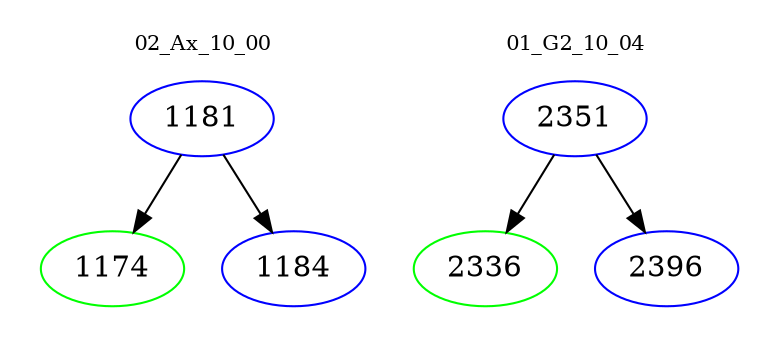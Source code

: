 digraph{
subgraph cluster_0 {
color = white
label = "02_Ax_10_00";
fontsize=10;
T0_1181 [label="1181", color="blue"]
T0_1181 -> T0_1174 [color="black"]
T0_1174 [label="1174", color="green"]
T0_1181 -> T0_1184 [color="black"]
T0_1184 [label="1184", color="blue"]
}
subgraph cluster_1 {
color = white
label = "01_G2_10_04";
fontsize=10;
T1_2351 [label="2351", color="blue"]
T1_2351 -> T1_2336 [color="black"]
T1_2336 [label="2336", color="green"]
T1_2351 -> T1_2396 [color="black"]
T1_2396 [label="2396", color="blue"]
}
}
